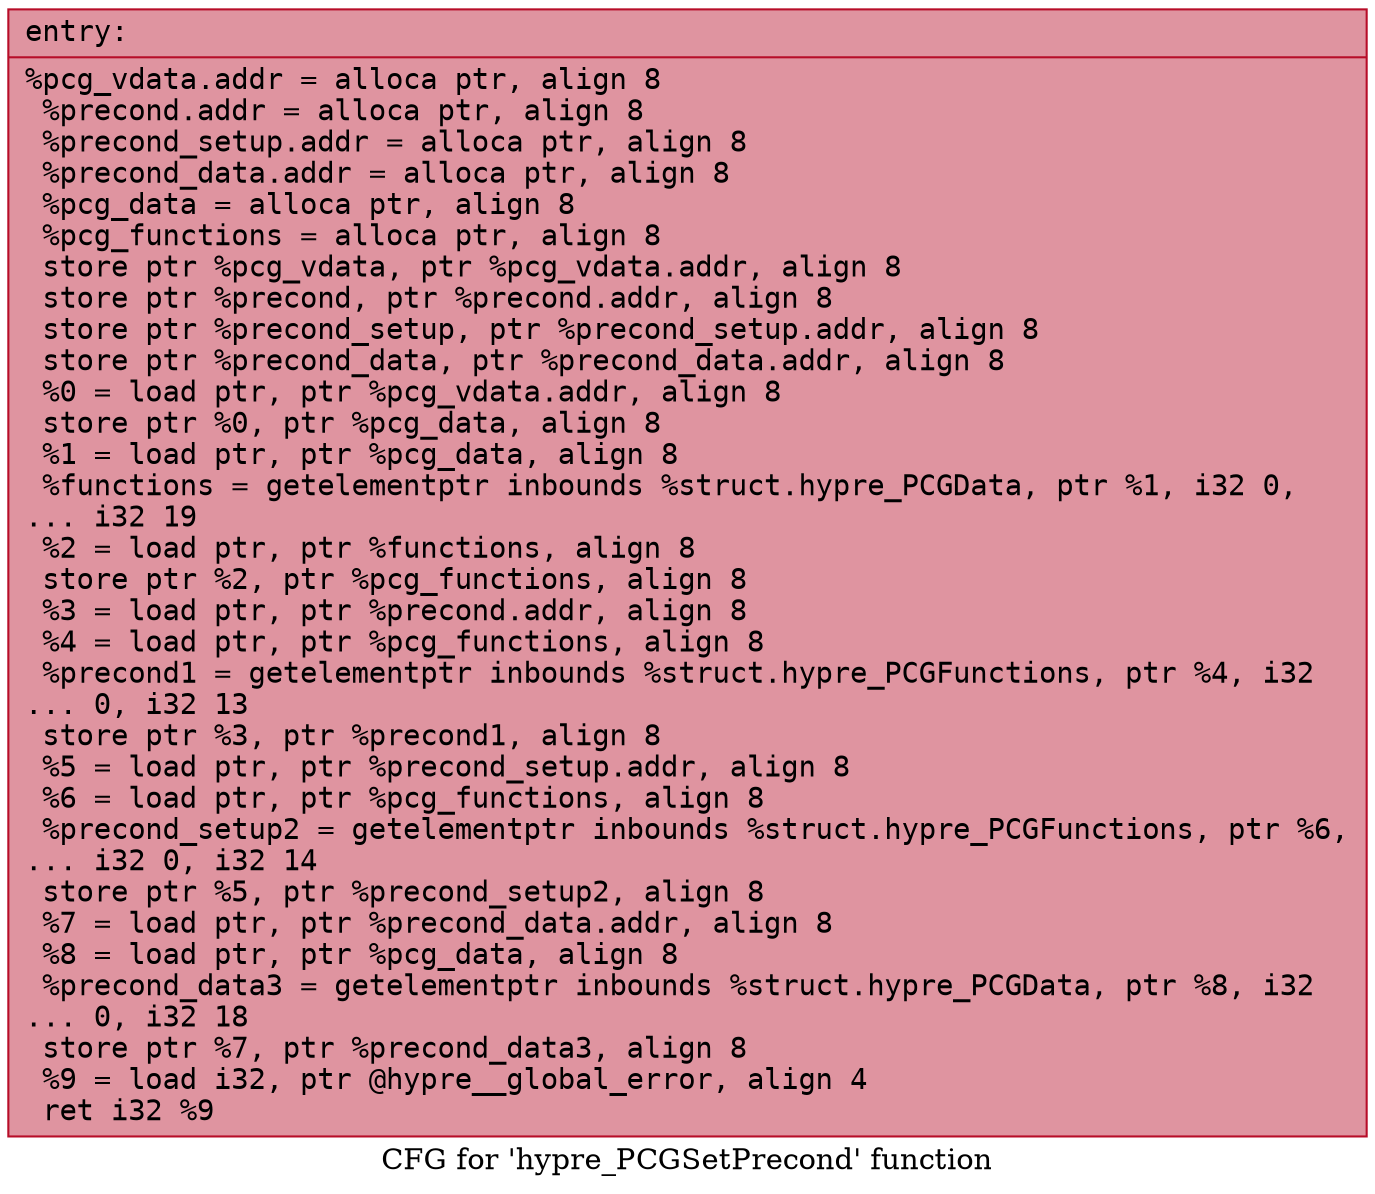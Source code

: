digraph "CFG for 'hypre_PCGSetPrecond' function" {
	label="CFG for 'hypre_PCGSetPrecond' function";

	Node0x557061685060 [shape=record,color="#b70d28ff", style=filled, fillcolor="#b70d2870" fontname="Courier",label="{entry:\l|  %pcg_vdata.addr = alloca ptr, align 8\l  %precond.addr = alloca ptr, align 8\l  %precond_setup.addr = alloca ptr, align 8\l  %precond_data.addr = alloca ptr, align 8\l  %pcg_data = alloca ptr, align 8\l  %pcg_functions = alloca ptr, align 8\l  store ptr %pcg_vdata, ptr %pcg_vdata.addr, align 8\l  store ptr %precond, ptr %precond.addr, align 8\l  store ptr %precond_setup, ptr %precond_setup.addr, align 8\l  store ptr %precond_data, ptr %precond_data.addr, align 8\l  %0 = load ptr, ptr %pcg_vdata.addr, align 8\l  store ptr %0, ptr %pcg_data, align 8\l  %1 = load ptr, ptr %pcg_data, align 8\l  %functions = getelementptr inbounds %struct.hypre_PCGData, ptr %1, i32 0,\l... i32 19\l  %2 = load ptr, ptr %functions, align 8\l  store ptr %2, ptr %pcg_functions, align 8\l  %3 = load ptr, ptr %precond.addr, align 8\l  %4 = load ptr, ptr %pcg_functions, align 8\l  %precond1 = getelementptr inbounds %struct.hypre_PCGFunctions, ptr %4, i32\l... 0, i32 13\l  store ptr %3, ptr %precond1, align 8\l  %5 = load ptr, ptr %precond_setup.addr, align 8\l  %6 = load ptr, ptr %pcg_functions, align 8\l  %precond_setup2 = getelementptr inbounds %struct.hypre_PCGFunctions, ptr %6,\l... i32 0, i32 14\l  store ptr %5, ptr %precond_setup2, align 8\l  %7 = load ptr, ptr %precond_data.addr, align 8\l  %8 = load ptr, ptr %pcg_data, align 8\l  %precond_data3 = getelementptr inbounds %struct.hypre_PCGData, ptr %8, i32\l... 0, i32 18\l  store ptr %7, ptr %precond_data3, align 8\l  %9 = load i32, ptr @hypre__global_error, align 4\l  ret i32 %9\l}"];
}
